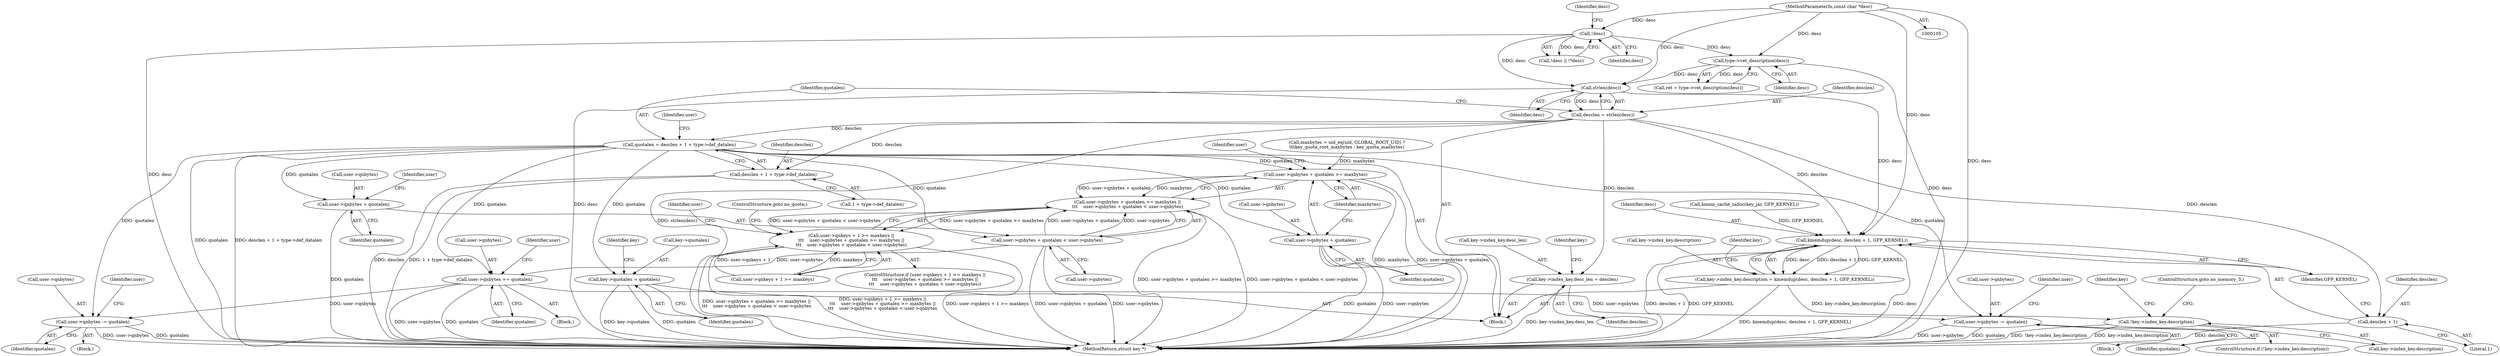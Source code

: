 digraph "0_linux_237bbd29f7a049d310d907f4b2716a7feef9abf3@API" {
"1000157" [label="(Call,strlen(desc))"];
"1000143" [label="(Call,type->vet_description(desc))"];
"1000130" [label="(Call,!desc)"];
"1000107" [label="(MethodParameterIn,const char *desc)"];
"1000155" [label="(Call,desclen = strlen(desc))"];
"1000159" [label="(Call,quotalen = desclen + 1 + type->def_datalen)"];
"1000221" [label="(Call,user->qnbytes + quotalen >= maxbytes)"];
"1000220" [label="(Call,user->qnbytes + quotalen >= maxbytes ||\n\t\t\t    user->qnbytes + quotalen < user->qnbytes)"];
"1000212" [label="(Call,user->qnkeys + 1 >= maxkeys ||\n\t\t\t    user->qnbytes + quotalen >= maxbytes ||\n\t\t\t    user->qnbytes + quotalen < user->qnbytes)"];
"1000222" [label="(Call,user->qnbytes + quotalen)"];
"1000228" [label="(Call,user->qnbytes + quotalen < user->qnbytes)"];
"1000242" [label="(Call,user->qnbytes += quotalen)"];
"1000435" [label="(Call,user->qnbytes -= quotalen)"];
"1000472" [label="(Call,user->qnbytes -= quotalen)"];
"1000229" [label="(Call,user->qnbytes + quotalen)"];
"1000320" [label="(Call,key->quotalen = quotalen)"];
"1000161" [label="(Call,desclen + 1 + type->def_datalen)"];
"1000261" [label="(Call,key->index_key.desc_len = desclen)"];
"1000274" [label="(Call,kmemdup(desc, desclen + 1, GFP_KERNEL))"];
"1000268" [label="(Call,key->index_key.description = kmemdup(desc, desclen + 1, GFP_KERNEL))"];
"1000281" [label="(Call,!key->index_key.description)"];
"1000276" [label="(Call,desclen + 1)"];
"1000160" [label="(Identifier,quotalen)"];
"1000240" [label="(Identifier,user)"];
"1000246" [label="(Identifier,quotalen)"];
"1000324" [label="(Identifier,quotalen)"];
"1000157" [label="(Call,strlen(desc))"];
"1000268" [label="(Call,key->index_key.description = kmemdup(desc, desclen + 1, GFP_KERNEL))"];
"1000274" [label="(Call,kmemdup(desc, desclen + 1, GFP_KERNEL))"];
"1000129" [label="(Call,!desc || !*desc)"];
"1000269" [label="(Call,key->index_key.description)"];
"1000158" [label="(Identifier,desc)"];
"1000156" [label="(Identifier,desclen)"];
"1000261" [label="(Call,key->index_key.desc_len = desclen)"];
"1000243" [label="(Call,user->qnbytes)"];
"1000163" [label="(Call,1 + type->def_datalen)"];
"1000161" [label="(Call,desclen + 1 + type->def_datalen)"];
"1000320" [label="(Call,key->quotalen = quotalen)"];
"1000250" [label="(Identifier,user)"];
"1000155" [label="(Call,desclen = strlen(desc))"];
"1000162" [label="(Identifier,desclen)"];
"1000213" [label="(Call,user->qnkeys + 1 >= maxkeys)"];
"1000279" [label="(Identifier,GFP_KERNEL)"];
"1000130" [label="(Call,!desc)"];
"1000425" [label="(Block,)"];
"1000271" [label="(Identifier,key)"];
"1000280" [label="(ControlStructure,if (!key->index_key.description))"];
"1000169" [label="(Identifier,user)"];
"1000277" [label="(Identifier,desclen)"];
"1000435" [label="(Call,user->qnbytes -= quotalen)"];
"1000211" [label="(ControlStructure,if (user->qnkeys + 1 >= maxkeys ||\n\t\t\t    user->qnbytes + quotalen >= maxbytes ||\n\t\t\t    user->qnbytes + quotalen < user->qnbytes))"];
"1000107" [label="(MethodParameterIn,const char *desc)"];
"1000192" [label="(Call,maxbytes = uid_eq(uid, GLOBAL_ROOT_UID) ?\n\t\t\tkey_quota_root_maxbytes : key_quota_maxbytes)"];
"1000229" [label="(Call,user->qnbytes + quotalen)"];
"1000291" [label="(Identifier,key)"];
"1000143" [label="(Call,type->vet_description(desc))"];
"1000473" [label="(Call,user->qnbytes)"];
"1000480" [label="(Identifier,user)"];
"1000275" [label="(Identifier,desc)"];
"1000281" [label="(Call,!key->index_key.description)"];
"1000242" [label="(Call,user->qnbytes += quotalen)"];
"1000181" [label="(Block,)"];
"1000254" [label="(Call,kmem_cache_zalloc(key_jar, GFP_KERNEL))"];
"1000472" [label="(Call,user->qnbytes -= quotalen)"];
"1000439" [label="(Identifier,quotalen)"];
"1000134" [label="(Identifier,desc)"];
"1000159" [label="(Call,quotalen = desclen + 1 + type->def_datalen)"];
"1000131" [label="(Identifier,desc)"];
"1000443" [label="(Identifier,user)"];
"1000262" [label="(Call,key->index_key.desc_len)"];
"1000282" [label="(Call,key->index_key.description)"];
"1000230" [label="(Call,user->qnbytes)"];
"1000278" [label="(Literal,1)"];
"1000222" [label="(Call,user->qnbytes + quotalen)"];
"1000141" [label="(Call,ret = type->vet_description(desc))"];
"1000462" [label="(Block,)"];
"1000233" [label="(Identifier,quotalen)"];
"1000114" [label="(Block,)"];
"1000284" [label="(Identifier,key)"];
"1000220" [label="(Call,user->qnbytes + quotalen >= maxbytes ||\n\t\t\t    user->qnbytes + quotalen < user->qnbytes)"];
"1000327" [label="(Identifier,key)"];
"1000227" [label="(Identifier,maxbytes)"];
"1000287" [label="(ControlStructure,goto no_memory_3;)"];
"1000223" [label="(Call,user->qnbytes)"];
"1000212" [label="(Call,user->qnkeys + 1 >= maxkeys ||\n\t\t\t    user->qnbytes + quotalen >= maxbytes ||\n\t\t\t    user->qnbytes + quotalen < user->qnbytes)"];
"1000321" [label="(Call,key->quotalen)"];
"1000505" [label="(MethodReturn,struct key *)"];
"1000221" [label="(Call,user->qnbytes + quotalen >= maxbytes)"];
"1000436" [label="(Call,user->qnbytes)"];
"1000235" [label="(Identifier,user)"];
"1000276" [label="(Call,desclen + 1)"];
"1000228" [label="(Call,user->qnbytes + quotalen < user->qnbytes)"];
"1000237" [label="(ControlStructure,goto no_quota;)"];
"1000144" [label="(Identifier,desc)"];
"1000226" [label="(Identifier,quotalen)"];
"1000267" [label="(Identifier,desclen)"];
"1000231" [label="(Identifier,user)"];
"1000234" [label="(Call,user->qnbytes)"];
"1000476" [label="(Identifier,quotalen)"];
"1000157" -> "1000155"  [label="AST: "];
"1000157" -> "1000158"  [label="CFG: "];
"1000158" -> "1000157"  [label="AST: "];
"1000155" -> "1000157"  [label="CFG: "];
"1000157" -> "1000505"  [label="DDG: desc"];
"1000157" -> "1000155"  [label="DDG: desc"];
"1000143" -> "1000157"  [label="DDG: desc"];
"1000130" -> "1000157"  [label="DDG: desc"];
"1000107" -> "1000157"  [label="DDG: desc"];
"1000157" -> "1000274"  [label="DDG: desc"];
"1000143" -> "1000141"  [label="AST: "];
"1000143" -> "1000144"  [label="CFG: "];
"1000144" -> "1000143"  [label="AST: "];
"1000141" -> "1000143"  [label="CFG: "];
"1000143" -> "1000505"  [label="DDG: desc"];
"1000143" -> "1000141"  [label="DDG: desc"];
"1000130" -> "1000143"  [label="DDG: desc"];
"1000107" -> "1000143"  [label="DDG: desc"];
"1000130" -> "1000129"  [label="AST: "];
"1000130" -> "1000131"  [label="CFG: "];
"1000131" -> "1000130"  [label="AST: "];
"1000134" -> "1000130"  [label="CFG: "];
"1000129" -> "1000130"  [label="CFG: "];
"1000130" -> "1000505"  [label="DDG: desc"];
"1000130" -> "1000129"  [label="DDG: desc"];
"1000107" -> "1000130"  [label="DDG: desc"];
"1000107" -> "1000105"  [label="AST: "];
"1000107" -> "1000505"  [label="DDG: desc"];
"1000107" -> "1000274"  [label="DDG: desc"];
"1000155" -> "1000114"  [label="AST: "];
"1000156" -> "1000155"  [label="AST: "];
"1000160" -> "1000155"  [label="CFG: "];
"1000155" -> "1000505"  [label="DDG: strlen(desc)"];
"1000155" -> "1000159"  [label="DDG: desclen"];
"1000155" -> "1000161"  [label="DDG: desclen"];
"1000155" -> "1000261"  [label="DDG: desclen"];
"1000155" -> "1000274"  [label="DDG: desclen"];
"1000155" -> "1000276"  [label="DDG: desclen"];
"1000159" -> "1000114"  [label="AST: "];
"1000159" -> "1000161"  [label="CFG: "];
"1000160" -> "1000159"  [label="AST: "];
"1000161" -> "1000159"  [label="AST: "];
"1000169" -> "1000159"  [label="CFG: "];
"1000159" -> "1000505"  [label="DDG: quotalen"];
"1000159" -> "1000505"  [label="DDG: desclen + 1 + type->def_datalen"];
"1000159" -> "1000221"  [label="DDG: quotalen"];
"1000159" -> "1000222"  [label="DDG: quotalen"];
"1000159" -> "1000228"  [label="DDG: quotalen"];
"1000159" -> "1000229"  [label="DDG: quotalen"];
"1000159" -> "1000242"  [label="DDG: quotalen"];
"1000159" -> "1000320"  [label="DDG: quotalen"];
"1000159" -> "1000435"  [label="DDG: quotalen"];
"1000159" -> "1000472"  [label="DDG: quotalen"];
"1000221" -> "1000220"  [label="AST: "];
"1000221" -> "1000227"  [label="CFG: "];
"1000222" -> "1000221"  [label="AST: "];
"1000227" -> "1000221"  [label="AST: "];
"1000231" -> "1000221"  [label="CFG: "];
"1000220" -> "1000221"  [label="CFG: "];
"1000221" -> "1000505"  [label="DDG: maxbytes"];
"1000221" -> "1000505"  [label="DDG: user->qnbytes + quotalen"];
"1000221" -> "1000220"  [label="DDG: user->qnbytes + quotalen"];
"1000221" -> "1000220"  [label="DDG: maxbytes"];
"1000192" -> "1000221"  [label="DDG: maxbytes"];
"1000220" -> "1000212"  [label="AST: "];
"1000220" -> "1000228"  [label="CFG: "];
"1000228" -> "1000220"  [label="AST: "];
"1000212" -> "1000220"  [label="CFG: "];
"1000220" -> "1000505"  [label="DDG: user->qnbytes + quotalen >= maxbytes"];
"1000220" -> "1000505"  [label="DDG: user->qnbytes + quotalen < user->qnbytes"];
"1000220" -> "1000212"  [label="DDG: user->qnbytes + quotalen >= maxbytes"];
"1000220" -> "1000212"  [label="DDG: user->qnbytes + quotalen < user->qnbytes"];
"1000228" -> "1000220"  [label="DDG: user->qnbytes + quotalen"];
"1000228" -> "1000220"  [label="DDG: user->qnbytes"];
"1000212" -> "1000211"  [label="AST: "];
"1000212" -> "1000213"  [label="CFG: "];
"1000213" -> "1000212"  [label="AST: "];
"1000237" -> "1000212"  [label="CFG: "];
"1000240" -> "1000212"  [label="CFG: "];
"1000212" -> "1000505"  [label="DDG: user->qnkeys + 1 >= maxkeys ||\n\t\t\t    user->qnbytes + quotalen >= maxbytes ||\n\t\t\t    user->qnbytes + quotalen < user->qnbytes"];
"1000212" -> "1000505"  [label="DDG: user->qnkeys + 1 >= maxkeys"];
"1000212" -> "1000505"  [label="DDG: user->qnbytes + quotalen >= maxbytes ||\n\t\t\t    user->qnbytes + quotalen < user->qnbytes"];
"1000213" -> "1000212"  [label="DDG: user->qnkeys + 1"];
"1000213" -> "1000212"  [label="DDG: maxkeys"];
"1000222" -> "1000226"  [label="CFG: "];
"1000223" -> "1000222"  [label="AST: "];
"1000226" -> "1000222"  [label="AST: "];
"1000227" -> "1000222"  [label="CFG: "];
"1000222" -> "1000505"  [label="DDG: user->qnbytes"];
"1000222" -> "1000505"  [label="DDG: quotalen"];
"1000228" -> "1000234"  [label="CFG: "];
"1000229" -> "1000228"  [label="AST: "];
"1000234" -> "1000228"  [label="AST: "];
"1000228" -> "1000505"  [label="DDG: user->qnbytes + quotalen"];
"1000228" -> "1000505"  [label="DDG: user->qnbytes"];
"1000228" -> "1000242"  [label="DDG: user->qnbytes"];
"1000242" -> "1000181"  [label="AST: "];
"1000242" -> "1000246"  [label="CFG: "];
"1000243" -> "1000242"  [label="AST: "];
"1000246" -> "1000242"  [label="AST: "];
"1000250" -> "1000242"  [label="CFG: "];
"1000242" -> "1000505"  [label="DDG: quotalen"];
"1000242" -> "1000505"  [label="DDG: user->qnbytes"];
"1000242" -> "1000435"  [label="DDG: user->qnbytes"];
"1000242" -> "1000472"  [label="DDG: user->qnbytes"];
"1000435" -> "1000425"  [label="AST: "];
"1000435" -> "1000439"  [label="CFG: "];
"1000436" -> "1000435"  [label="AST: "];
"1000439" -> "1000435"  [label="AST: "];
"1000443" -> "1000435"  [label="CFG: "];
"1000435" -> "1000505"  [label="DDG: user->qnbytes"];
"1000435" -> "1000505"  [label="DDG: quotalen"];
"1000472" -> "1000462"  [label="AST: "];
"1000472" -> "1000476"  [label="CFG: "];
"1000473" -> "1000472"  [label="AST: "];
"1000476" -> "1000472"  [label="AST: "];
"1000480" -> "1000472"  [label="CFG: "];
"1000472" -> "1000505"  [label="DDG: quotalen"];
"1000472" -> "1000505"  [label="DDG: user->qnbytes"];
"1000229" -> "1000233"  [label="CFG: "];
"1000230" -> "1000229"  [label="AST: "];
"1000233" -> "1000229"  [label="AST: "];
"1000235" -> "1000229"  [label="CFG: "];
"1000229" -> "1000505"  [label="DDG: quotalen"];
"1000320" -> "1000114"  [label="AST: "];
"1000320" -> "1000324"  [label="CFG: "];
"1000321" -> "1000320"  [label="AST: "];
"1000324" -> "1000320"  [label="AST: "];
"1000327" -> "1000320"  [label="CFG: "];
"1000320" -> "1000505"  [label="DDG: quotalen"];
"1000320" -> "1000505"  [label="DDG: key->quotalen"];
"1000161" -> "1000163"  [label="CFG: "];
"1000162" -> "1000161"  [label="AST: "];
"1000163" -> "1000161"  [label="AST: "];
"1000161" -> "1000505"  [label="DDG: 1 + type->def_datalen"];
"1000161" -> "1000505"  [label="DDG: desclen"];
"1000261" -> "1000114"  [label="AST: "];
"1000261" -> "1000267"  [label="CFG: "];
"1000262" -> "1000261"  [label="AST: "];
"1000267" -> "1000261"  [label="AST: "];
"1000271" -> "1000261"  [label="CFG: "];
"1000261" -> "1000505"  [label="DDG: key->index_key.desc_len"];
"1000274" -> "1000268"  [label="AST: "];
"1000274" -> "1000279"  [label="CFG: "];
"1000275" -> "1000274"  [label="AST: "];
"1000276" -> "1000274"  [label="AST: "];
"1000279" -> "1000274"  [label="AST: "];
"1000268" -> "1000274"  [label="CFG: "];
"1000274" -> "1000505"  [label="DDG: desc"];
"1000274" -> "1000505"  [label="DDG: desclen + 1"];
"1000274" -> "1000505"  [label="DDG: GFP_KERNEL"];
"1000274" -> "1000268"  [label="DDG: desc"];
"1000274" -> "1000268"  [label="DDG: desclen + 1"];
"1000274" -> "1000268"  [label="DDG: GFP_KERNEL"];
"1000254" -> "1000274"  [label="DDG: GFP_KERNEL"];
"1000268" -> "1000114"  [label="AST: "];
"1000269" -> "1000268"  [label="AST: "];
"1000284" -> "1000268"  [label="CFG: "];
"1000268" -> "1000505"  [label="DDG: kmemdup(desc, desclen + 1, GFP_KERNEL)"];
"1000268" -> "1000281"  [label="DDG: key->index_key.description"];
"1000281" -> "1000280"  [label="AST: "];
"1000281" -> "1000282"  [label="CFG: "];
"1000282" -> "1000281"  [label="AST: "];
"1000287" -> "1000281"  [label="CFG: "];
"1000291" -> "1000281"  [label="CFG: "];
"1000281" -> "1000505"  [label="DDG: key->index_key.description"];
"1000281" -> "1000505"  [label="DDG: !key->index_key.description"];
"1000276" -> "1000278"  [label="CFG: "];
"1000277" -> "1000276"  [label="AST: "];
"1000278" -> "1000276"  [label="AST: "];
"1000279" -> "1000276"  [label="CFG: "];
"1000276" -> "1000505"  [label="DDG: desclen"];
}
